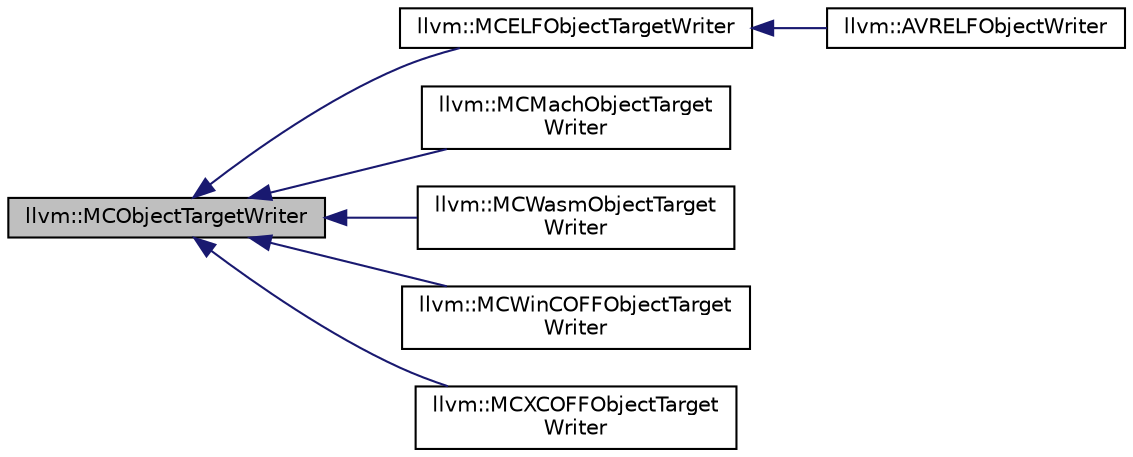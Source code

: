 digraph "llvm::MCObjectTargetWriter"
{
 // LATEX_PDF_SIZE
  bgcolor="transparent";
  edge [fontname="Helvetica",fontsize="10",labelfontname="Helvetica",labelfontsize="10"];
  node [fontname="Helvetica",fontsize="10",shape="box"];
  rankdir="LR";
  Node1 [label="llvm::MCObjectTargetWriter",height=0.2,width=0.4,color="black", fillcolor="grey75", style="filled", fontcolor="black",tooltip="Base class for classes that define behaviour that is specific to both the target and the object forma..."];
  Node1 -> Node2 [dir="back",color="midnightblue",fontsize="10",style="solid",fontname="Helvetica"];
  Node2 [label="llvm::MCELFObjectTargetWriter",height=0.2,width=0.4,color="black",URL="$classllvm_1_1MCELFObjectTargetWriter.html",tooltip=" "];
  Node2 -> Node3 [dir="back",color="midnightblue",fontsize="10",style="solid",fontname="Helvetica"];
  Node3 [label="llvm::AVRELFObjectWriter",height=0.2,width=0.4,color="black",URL="$classllvm_1_1AVRELFObjectWriter.html",tooltip="Writes AVR machine code into an ELF32 object file."];
  Node1 -> Node4 [dir="back",color="midnightblue",fontsize="10",style="solid",fontname="Helvetica"];
  Node4 [label="llvm::MCMachObjectTarget\lWriter",height=0.2,width=0.4,color="black",URL="$classllvm_1_1MCMachObjectTargetWriter.html",tooltip=" "];
  Node1 -> Node5 [dir="back",color="midnightblue",fontsize="10",style="solid",fontname="Helvetica"];
  Node5 [label="llvm::MCWasmObjectTarget\lWriter",height=0.2,width=0.4,color="black",URL="$classllvm_1_1MCWasmObjectTargetWriter.html",tooltip=" "];
  Node1 -> Node6 [dir="back",color="midnightblue",fontsize="10",style="solid",fontname="Helvetica"];
  Node6 [label="llvm::MCWinCOFFObjectTarget\lWriter",height=0.2,width=0.4,color="black",URL="$classllvm_1_1MCWinCOFFObjectTargetWriter.html",tooltip=" "];
  Node1 -> Node7 [dir="back",color="midnightblue",fontsize="10",style="solid",fontname="Helvetica"];
  Node7 [label="llvm::MCXCOFFObjectTarget\lWriter",height=0.2,width=0.4,color="black",URL="$classllvm_1_1MCXCOFFObjectTargetWriter.html",tooltip=" "];
}
